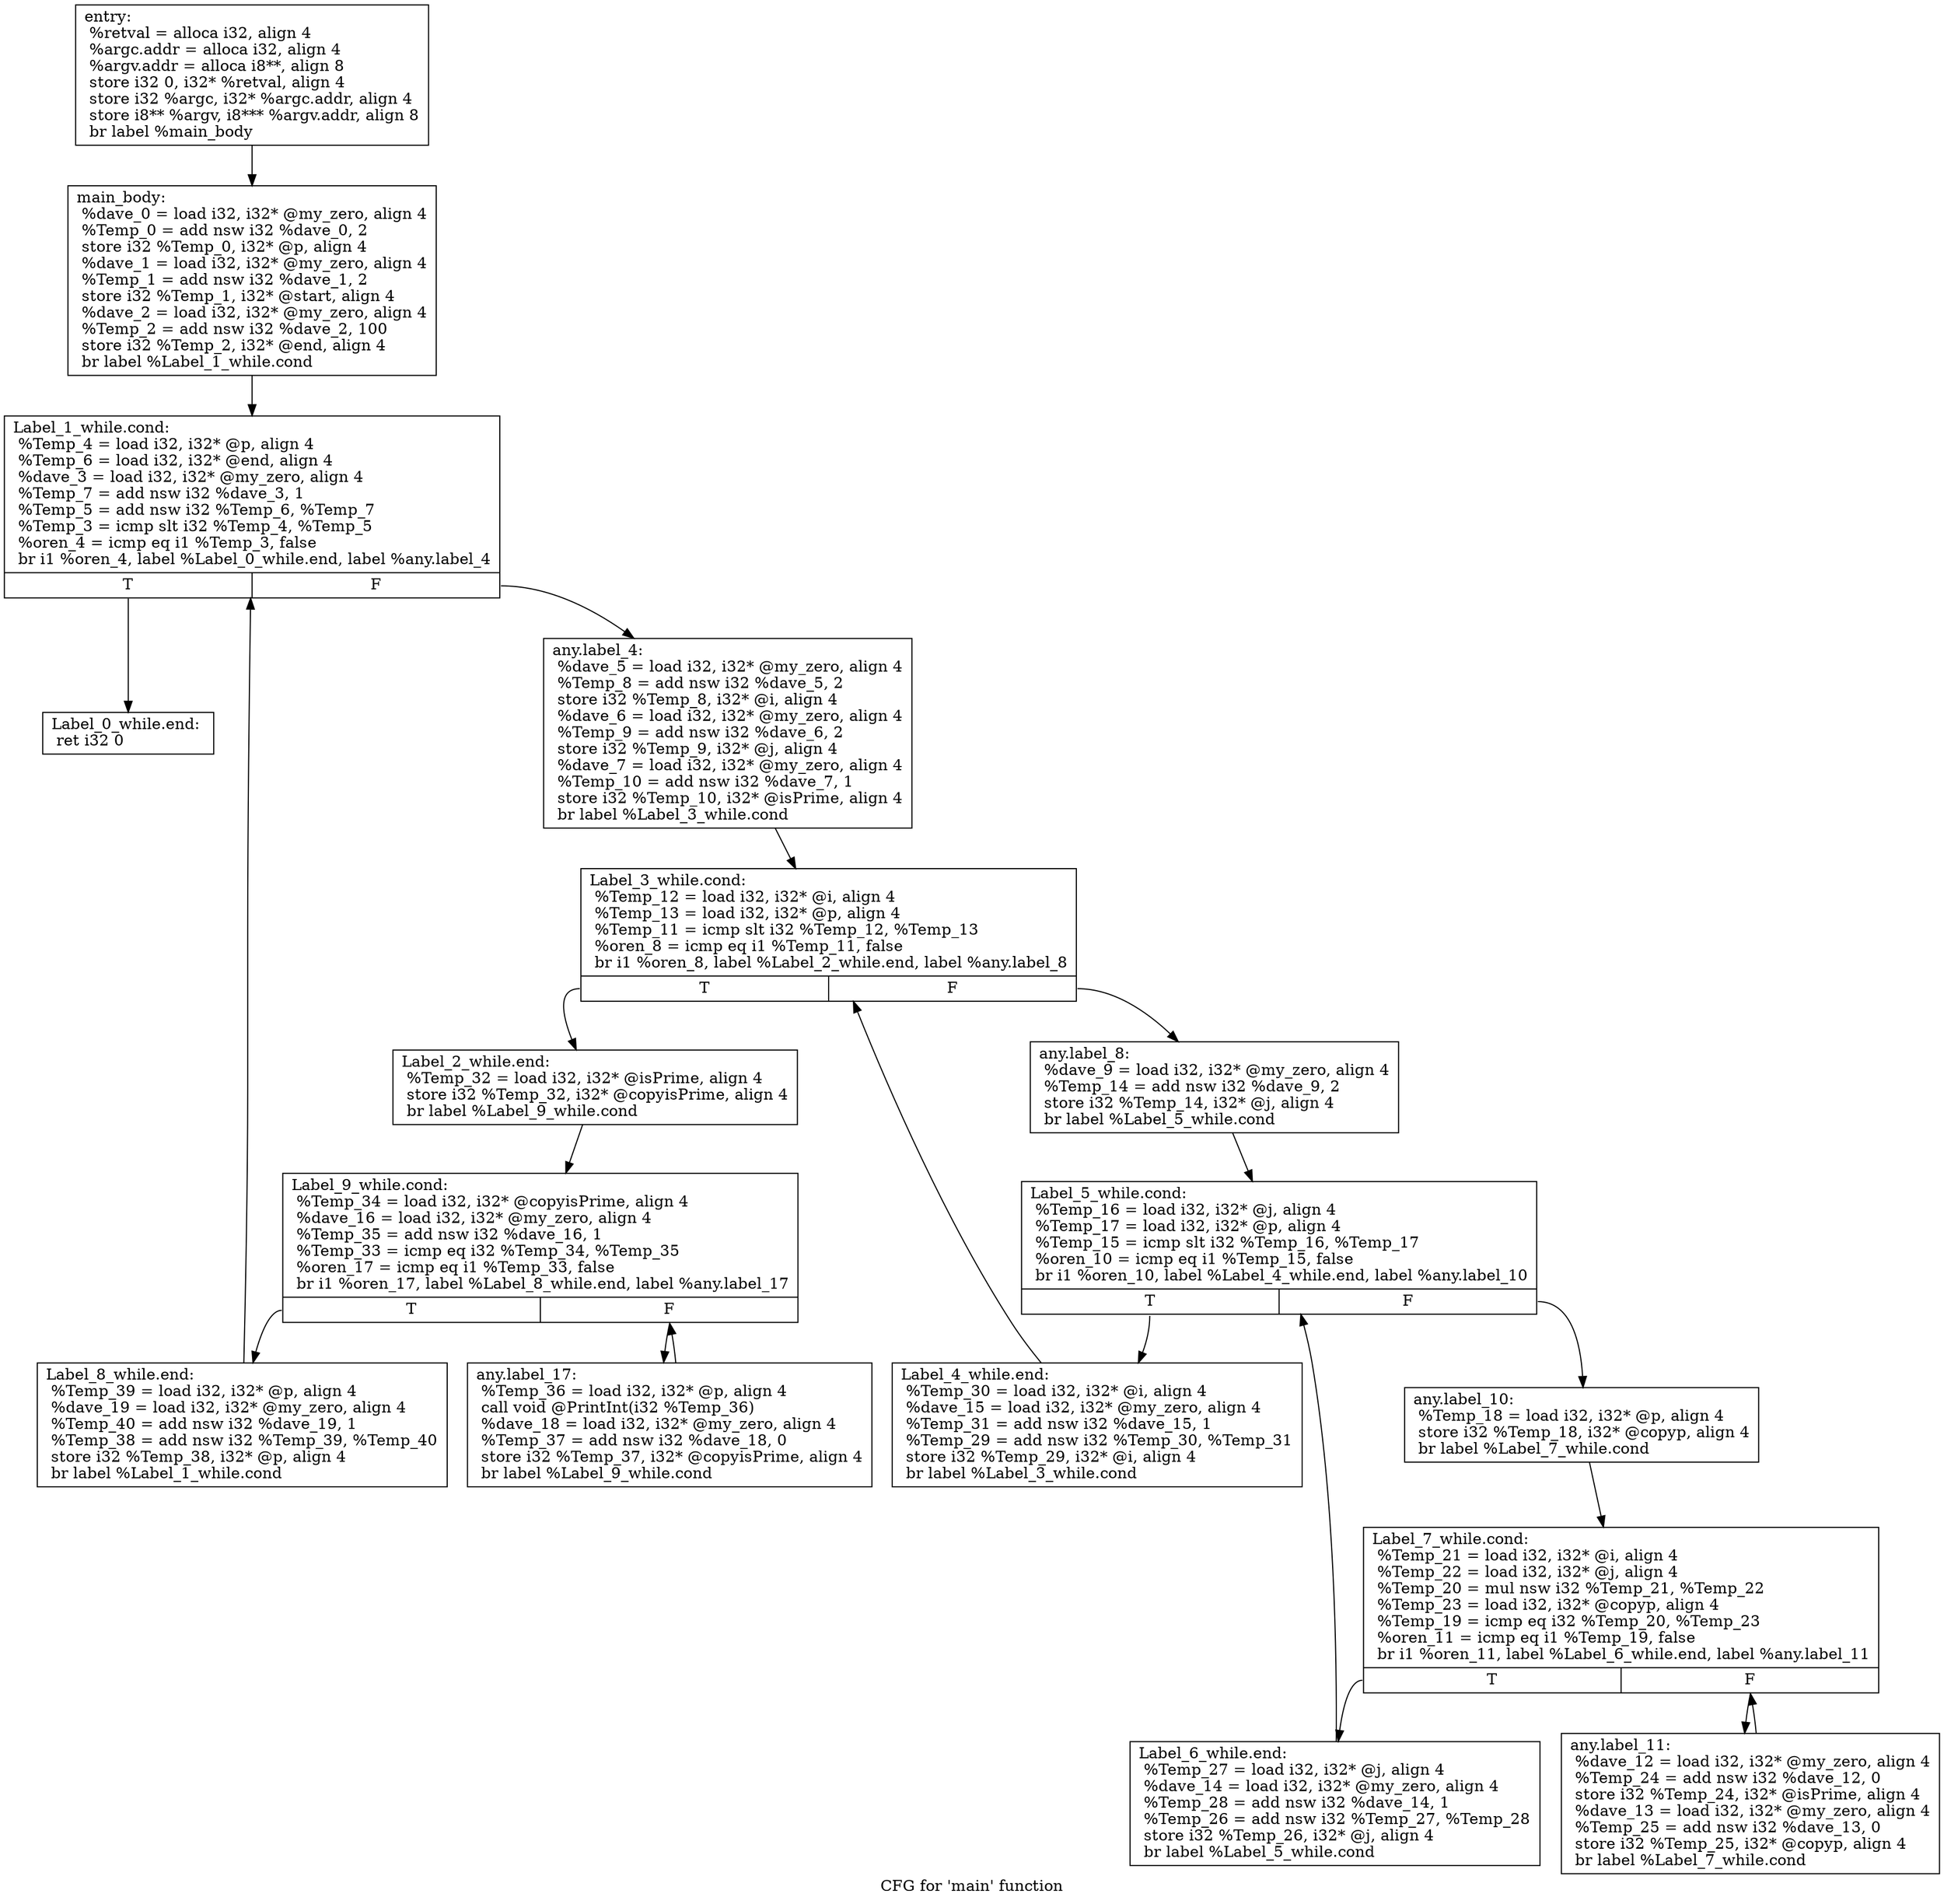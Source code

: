 digraph "CFG for 'main' function" {
	label="CFG for 'main' function";

	Node0x7fee14d07e90 [shape=record,label="{entry:\l  %retval = alloca i32, align 4\l  %argc.addr = alloca i32, align 4\l  %argv.addr = alloca i8**, align 8\l  store i32 0, i32* %retval, align 4\l  store i32 %argc, i32* %argc.addr, align 4\l  store i8** %argv, i8*** %argv.addr, align 8\l  br label %main_body\l}"];
	Node0x7fee14d07e90 -> Node0x7fee14d09350;
	Node0x7fee14d09350 [shape=record,label="{main_body:                                        \l  %dave_0 = load i32, i32* @my_zero, align 4\l  %Temp_0 = add nsw i32 %dave_0, 2\l  store i32 %Temp_0, i32* @p, align 4\l  %dave_1 = load i32, i32* @my_zero, align 4\l  %Temp_1 = add nsw i32 %dave_1, 2\l  store i32 %Temp_1, i32* @start, align 4\l  %dave_2 = load i32, i32* @my_zero, align 4\l  %Temp_2 = add nsw i32 %dave_2, 100\l  store i32 %Temp_2, i32* @end, align 4\l  br label %Label_1_while.cond\l}"];
	Node0x7fee14d09350 -> Node0x7fee14d09390;
	Node0x7fee14d09390 [shape=record,label="{Label_1_while.cond:                               \l  %Temp_4 = load i32, i32* @p, align 4\l  %Temp_6 = load i32, i32* @end, align 4\l  %dave_3 = load i32, i32* @my_zero, align 4\l  %Temp_7 = add nsw i32 %dave_3, 1\l  %Temp_5 = add nsw i32 %Temp_6, %Temp_7\l  %Temp_3 = icmp slt i32 %Temp_4, %Temp_5\l  %oren_4 = icmp eq i1 %Temp_3, false\l  br i1 %oren_4, label %Label_0_while.end, label %any.label_4\l|{<s0>T|<s1>F}}"];
	Node0x7fee14d09390:s0 -> Node0x7fee14d09710;
	Node0x7fee14d09390:s1 -> Node0x7fee14d093d0;
	Node0x7fee14d093d0 [shape=record,label="{any.label_4:                                      \l  %dave_5 = load i32, i32* @my_zero, align 4\l  %Temp_8 = add nsw i32 %dave_5, 2\l  store i32 %Temp_8, i32* @i, align 4\l  %dave_6 = load i32, i32* @my_zero, align 4\l  %Temp_9 = add nsw i32 %dave_6, 2\l  store i32 %Temp_9, i32* @j, align 4\l  %dave_7 = load i32, i32* @my_zero, align 4\l  %Temp_10 = add nsw i32 %dave_7, 1\l  store i32 %Temp_10, i32* @isPrime, align 4\l  br label %Label_3_while.cond\l}"];
	Node0x7fee14d093d0 -> Node0x7fee14d09410;
	Node0x7fee14d09410 [shape=record,label="{Label_3_while.cond:                               \l  %Temp_12 = load i32, i32* @i, align 4\l  %Temp_13 = load i32, i32* @p, align 4\l  %Temp_11 = icmp slt i32 %Temp_12, %Temp_13\l  %oren_8 = icmp eq i1 %Temp_11, false\l  br i1 %oren_8, label %Label_2_while.end, label %any.label_8\l|{<s0>T|<s1>F}}"];
	Node0x7fee14d09410:s0 -> Node0x7fee14d09610;
	Node0x7fee14d09410:s1 -> Node0x7fee14d09450;
	Node0x7fee14d09450 [shape=record,label="{any.label_8:                                      \l  %dave_9 = load i32, i32* @my_zero, align 4\l  %Temp_14 = add nsw i32 %dave_9, 2\l  store i32 %Temp_14, i32* @j, align 4\l  br label %Label_5_while.cond\l}"];
	Node0x7fee14d09450 -> Node0x7fee14d09490;
	Node0x7fee14d09490 [shape=record,label="{Label_5_while.cond:                               \l  %Temp_16 = load i32, i32* @j, align 4\l  %Temp_17 = load i32, i32* @p, align 4\l  %Temp_15 = icmp slt i32 %Temp_16, %Temp_17\l  %oren_10 = icmp eq i1 %Temp_15, false\l  br i1 %oren_10, label %Label_4_while.end, label %any.label_10\l|{<s0>T|<s1>F}}"];
	Node0x7fee14d09490:s0 -> Node0x7fee14d095d0;
	Node0x7fee14d09490:s1 -> Node0x7fee14d094d0;
	Node0x7fee14d094d0 [shape=record,label="{any.label_10:                                     \l  %Temp_18 = load i32, i32* @p, align 4\l  store i32 %Temp_18, i32* @copyp, align 4\l  br label %Label_7_while.cond\l}"];
	Node0x7fee14d094d0 -> Node0x7fee14d09510;
	Node0x7fee14d09510 [shape=record,label="{Label_7_while.cond:                               \l  %Temp_21 = load i32, i32* @i, align 4\l  %Temp_22 = load i32, i32* @j, align 4\l  %Temp_20 = mul nsw i32 %Temp_21, %Temp_22\l  %Temp_23 = load i32, i32* @copyp, align 4\l  %Temp_19 = icmp eq i32 %Temp_20, %Temp_23\l  %oren_11 = icmp eq i1 %Temp_19, false\l  br i1 %oren_11, label %Label_6_while.end, label %any.label_11\l|{<s0>T|<s1>F}}"];
	Node0x7fee14d09510:s0 -> Node0x7fee14d09590;
	Node0x7fee14d09510:s1 -> Node0x7fee14d09550;
	Node0x7fee14d09550 [shape=record,label="{any.label_11:                                     \l  %dave_12 = load i32, i32* @my_zero, align 4\l  %Temp_24 = add nsw i32 %dave_12, 0\l  store i32 %Temp_24, i32* @isPrime, align 4\l  %dave_13 = load i32, i32* @my_zero, align 4\l  %Temp_25 = add nsw i32 %dave_13, 0\l  store i32 %Temp_25, i32* @copyp, align 4\l  br label %Label_7_while.cond\l}"];
	Node0x7fee14d09550 -> Node0x7fee14d09510;
	Node0x7fee14d09590 [shape=record,label="{Label_6_while.end:                                \l  %Temp_27 = load i32, i32* @j, align 4\l  %dave_14 = load i32, i32* @my_zero, align 4\l  %Temp_28 = add nsw i32 %dave_14, 1\l  %Temp_26 = add nsw i32 %Temp_27, %Temp_28\l  store i32 %Temp_26, i32* @j, align 4\l  br label %Label_5_while.cond\l}"];
	Node0x7fee14d09590 -> Node0x7fee14d09490;
	Node0x7fee14d095d0 [shape=record,label="{Label_4_while.end:                                \l  %Temp_30 = load i32, i32* @i, align 4\l  %dave_15 = load i32, i32* @my_zero, align 4\l  %Temp_31 = add nsw i32 %dave_15, 1\l  %Temp_29 = add nsw i32 %Temp_30, %Temp_31\l  store i32 %Temp_29, i32* @i, align 4\l  br label %Label_3_while.cond\l}"];
	Node0x7fee14d095d0 -> Node0x7fee14d09410;
	Node0x7fee14d09610 [shape=record,label="{Label_2_while.end:                                \l  %Temp_32 = load i32, i32* @isPrime, align 4\l  store i32 %Temp_32, i32* @copyisPrime, align 4\l  br label %Label_9_while.cond\l}"];
	Node0x7fee14d09610 -> Node0x7fee14d09650;
	Node0x7fee14d09650 [shape=record,label="{Label_9_while.cond:                               \l  %Temp_34 = load i32, i32* @copyisPrime, align 4\l  %dave_16 = load i32, i32* @my_zero, align 4\l  %Temp_35 = add nsw i32 %dave_16, 1\l  %Temp_33 = icmp eq i32 %Temp_34, %Temp_35\l  %oren_17 = icmp eq i1 %Temp_33, false\l  br i1 %oren_17, label %Label_8_while.end, label %any.label_17\l|{<s0>T|<s1>F}}"];
	Node0x7fee14d09650:s0 -> Node0x7fee14d096d0;
	Node0x7fee14d09650:s1 -> Node0x7fee14d09690;
	Node0x7fee14d09690 [shape=record,label="{any.label_17:                                     \l  %Temp_36 = load i32, i32* @p, align 4\l  call void @PrintInt(i32 %Temp_36)\l  %dave_18 = load i32, i32* @my_zero, align 4\l  %Temp_37 = add nsw i32 %dave_18, 0\l  store i32 %Temp_37, i32* @copyisPrime, align 4\l  br label %Label_9_while.cond\l}"];
	Node0x7fee14d09690 -> Node0x7fee14d09650;
	Node0x7fee14d096d0 [shape=record,label="{Label_8_while.end:                                \l  %Temp_39 = load i32, i32* @p, align 4\l  %dave_19 = load i32, i32* @my_zero, align 4\l  %Temp_40 = add nsw i32 %dave_19, 1\l  %Temp_38 = add nsw i32 %Temp_39, %Temp_40\l  store i32 %Temp_38, i32* @p, align 4\l  br label %Label_1_while.cond\l}"];
	Node0x7fee14d096d0 -> Node0x7fee14d09390;
	Node0x7fee14d09710 [shape=record,label="{Label_0_while.end:                                \l  ret i32 0\l}"];
}

